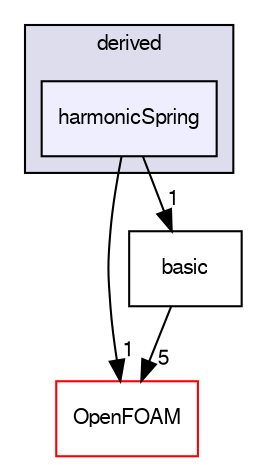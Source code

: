 digraph "src/lagrangian/molecularDynamics/potential/tetherPotential/derived/harmonicSpring" {
  bgcolor=transparent;
  compound=true
  node [ fontsize="10", fontname="FreeSans"];
  edge [ labelfontsize="10", labelfontname="FreeSans"];
  subgraph clusterdir_ef7396bd27856fbdf883f50486c52791 {
    graph [ bgcolor="#ddddee", pencolor="black", label="derived" fontname="FreeSans", fontsize="10", URL="dir_ef7396bd27856fbdf883f50486c52791.html"]
  dir_53c5d1cfe023bb10d4d56421ad65092e [shape=box, label="harmonicSpring", style="filled", fillcolor="#eeeeff", pencolor="black", URL="dir_53c5d1cfe023bb10d4d56421ad65092e.html"];
  }
  dir_c5473ff19b20e6ec4dfe5c310b3778a8 [shape=box label="OpenFOAM" color="red" URL="dir_c5473ff19b20e6ec4dfe5c310b3778a8.html"];
  dir_a07e024f814fb2e32a467cfe0550bac9 [shape=box label="basic" URL="dir_a07e024f814fb2e32a467cfe0550bac9.html"];
  dir_53c5d1cfe023bb10d4d56421ad65092e->dir_c5473ff19b20e6ec4dfe5c310b3778a8 [headlabel="1", labeldistance=1.5 headhref="dir_001484_001706.html"];
  dir_53c5d1cfe023bb10d4d56421ad65092e->dir_a07e024f814fb2e32a467cfe0550bac9 [headlabel="1", labeldistance=1.5 headhref="dir_001484_001482.html"];
  dir_a07e024f814fb2e32a467cfe0550bac9->dir_c5473ff19b20e6ec4dfe5c310b3778a8 [headlabel="5", labeldistance=1.5 headhref="dir_001482_001706.html"];
}
